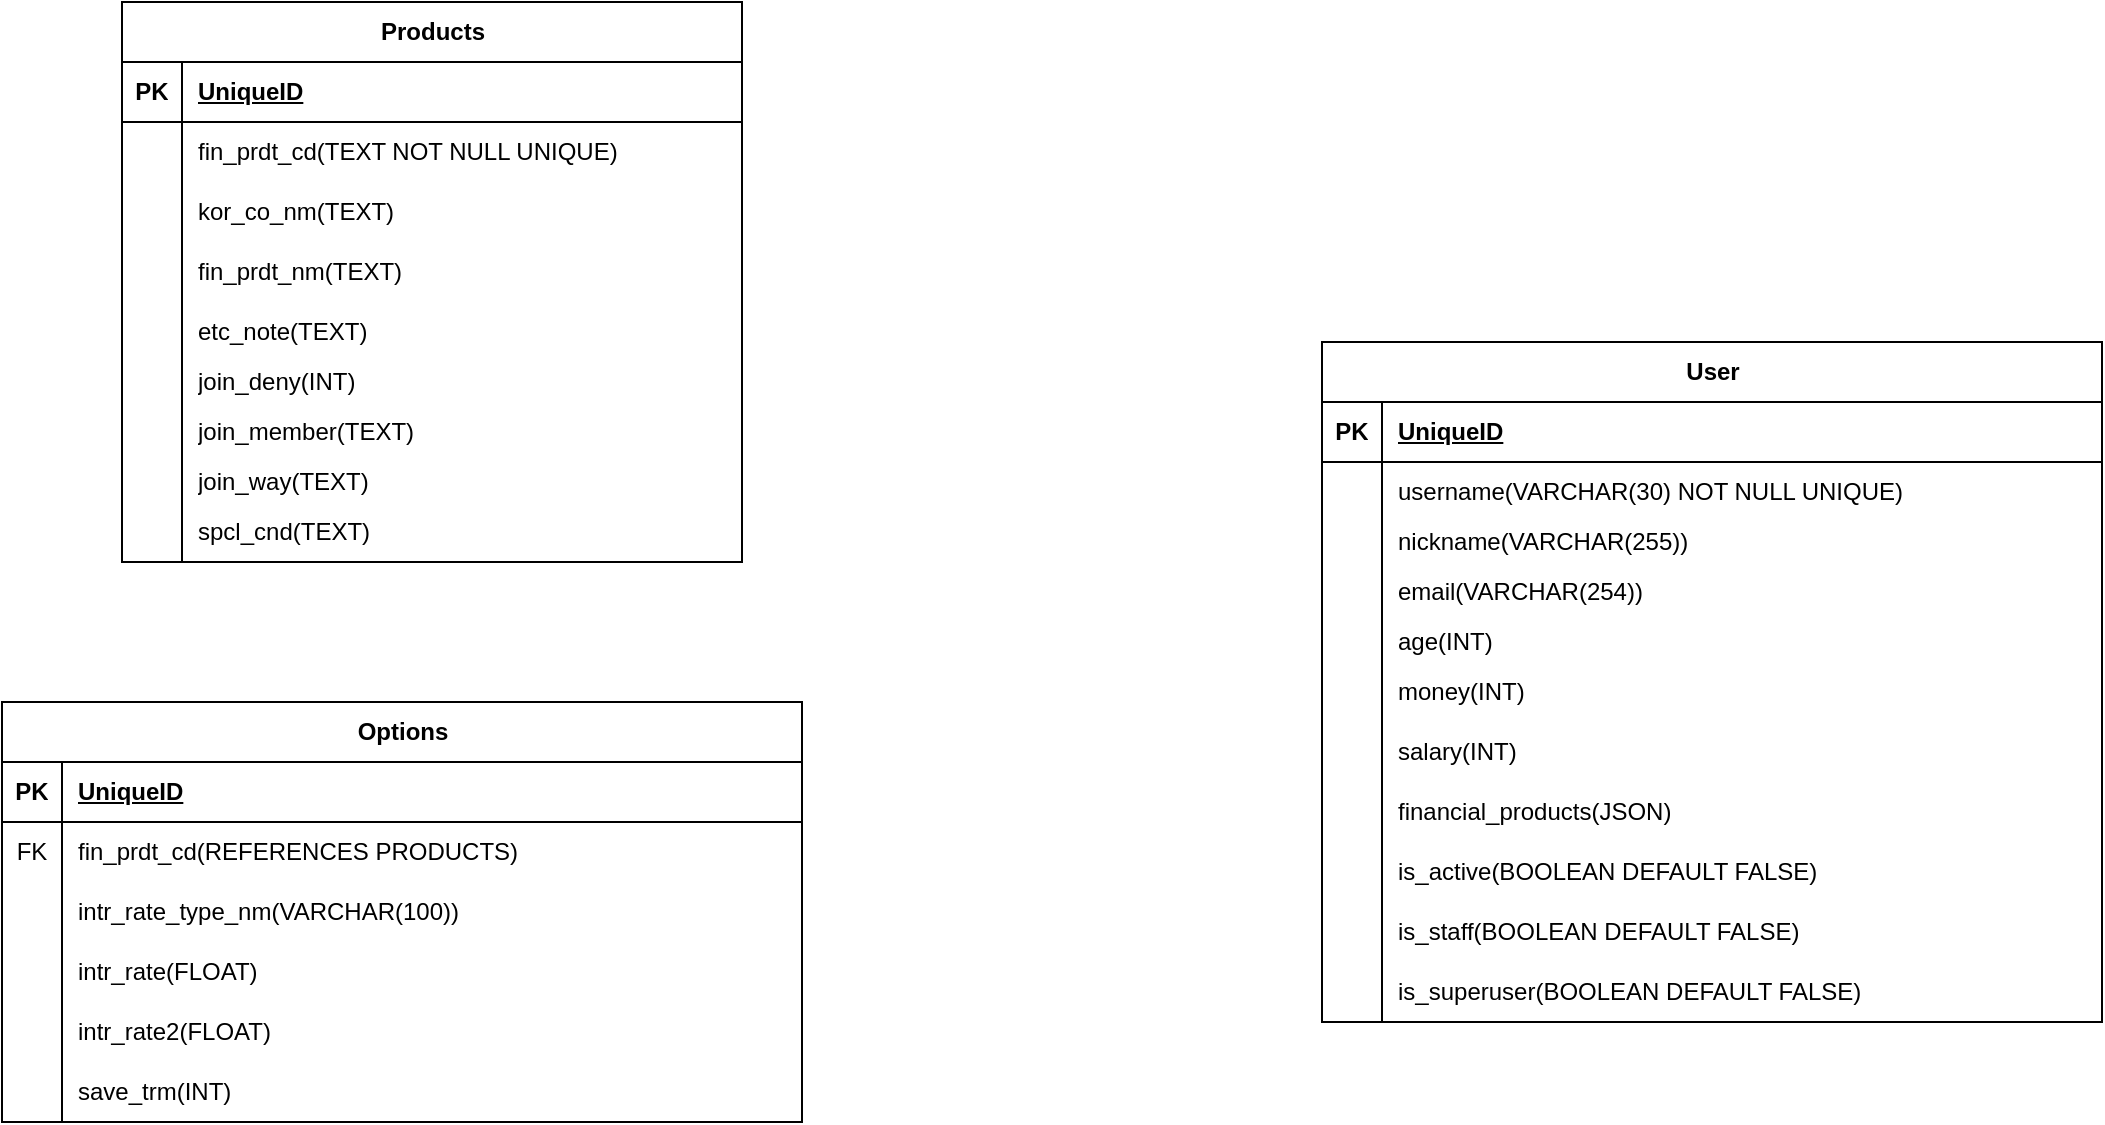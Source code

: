 <mxfile version="22.1.3" type="github" pages="2">
  <diagram id="R2lEEEUBdFMjLlhIrx00" name="ERD">
    <mxGraphModel dx="2524" dy="758" grid="1" gridSize="10" guides="1" tooltips="1" connect="1" arrows="1" fold="1" page="1" pageScale="1" pageWidth="850" pageHeight="1100" math="0" shadow="0" extFonts="Permanent Marker^https://fonts.googleapis.com/css?family=Permanent+Marker">
      <root>
        <mxCell id="0" />
        <mxCell id="1" parent="0" />
        <mxCell id="Qz6ohCnD7a6SVoUVVQ66-1" value="Products" style="shape=table;startSize=30;container=1;collapsible=1;childLayout=tableLayout;fixedRows=1;rowLines=0;fontStyle=1;align=center;resizeLast=1;html=1;" vertex="1" parent="1">
          <mxGeometry x="50" y="190" width="310" height="280" as="geometry" />
        </mxCell>
        <mxCell id="Qz6ohCnD7a6SVoUVVQ66-2" value="" style="shape=tableRow;horizontal=0;startSize=0;swimlaneHead=0;swimlaneBody=0;fillColor=none;collapsible=0;dropTarget=0;points=[[0,0.5],[1,0.5]];portConstraint=eastwest;top=0;left=0;right=0;bottom=1;" vertex="1" parent="Qz6ohCnD7a6SVoUVVQ66-1">
          <mxGeometry y="30" width="310" height="30" as="geometry" />
        </mxCell>
        <mxCell id="Qz6ohCnD7a6SVoUVVQ66-3" value="PK" style="shape=partialRectangle;connectable=0;fillColor=none;top=0;left=0;bottom=0;right=0;fontStyle=1;overflow=hidden;whiteSpace=wrap;html=1;" vertex="1" parent="Qz6ohCnD7a6SVoUVVQ66-2">
          <mxGeometry width="30" height="30" as="geometry">
            <mxRectangle width="30" height="30" as="alternateBounds" />
          </mxGeometry>
        </mxCell>
        <mxCell id="Qz6ohCnD7a6SVoUVVQ66-4" value="UniqueID" style="shape=partialRectangle;connectable=0;fillColor=none;top=0;left=0;bottom=0;right=0;align=left;spacingLeft=6;fontStyle=5;overflow=hidden;whiteSpace=wrap;html=1;" vertex="1" parent="Qz6ohCnD7a6SVoUVVQ66-2">
          <mxGeometry x="30" width="280" height="30" as="geometry">
            <mxRectangle width="280" height="30" as="alternateBounds" />
          </mxGeometry>
        </mxCell>
        <mxCell id="Qz6ohCnD7a6SVoUVVQ66-5" value="" style="shape=tableRow;horizontal=0;startSize=0;swimlaneHead=0;swimlaneBody=0;fillColor=none;collapsible=0;dropTarget=0;points=[[0,0.5],[1,0.5]];portConstraint=eastwest;top=0;left=0;right=0;bottom=0;" vertex="1" parent="Qz6ohCnD7a6SVoUVVQ66-1">
          <mxGeometry y="60" width="310" height="30" as="geometry" />
        </mxCell>
        <mxCell id="Qz6ohCnD7a6SVoUVVQ66-6" value="" style="shape=partialRectangle;connectable=0;fillColor=none;top=0;left=0;bottom=0;right=0;editable=1;overflow=hidden;whiteSpace=wrap;html=1;" vertex="1" parent="Qz6ohCnD7a6SVoUVVQ66-5">
          <mxGeometry width="30" height="30" as="geometry">
            <mxRectangle width="30" height="30" as="alternateBounds" />
          </mxGeometry>
        </mxCell>
        <mxCell id="Qz6ohCnD7a6SVoUVVQ66-7" value="fin_prdt_cd(TEXT NOT NULL UNIQUE)" style="shape=partialRectangle;connectable=0;fillColor=none;top=0;left=0;bottom=0;right=0;align=left;spacingLeft=6;overflow=hidden;whiteSpace=wrap;html=1;" vertex="1" parent="Qz6ohCnD7a6SVoUVVQ66-5">
          <mxGeometry x="30" width="280" height="30" as="geometry">
            <mxRectangle width="280" height="30" as="alternateBounds" />
          </mxGeometry>
        </mxCell>
        <mxCell id="Qz6ohCnD7a6SVoUVVQ66-8" value="" style="shape=tableRow;horizontal=0;startSize=0;swimlaneHead=0;swimlaneBody=0;fillColor=none;collapsible=0;dropTarget=0;points=[[0,0.5],[1,0.5]];portConstraint=eastwest;top=0;left=0;right=0;bottom=0;" vertex="1" parent="Qz6ohCnD7a6SVoUVVQ66-1">
          <mxGeometry y="90" width="310" height="30" as="geometry" />
        </mxCell>
        <mxCell id="Qz6ohCnD7a6SVoUVVQ66-9" value="" style="shape=partialRectangle;connectable=0;fillColor=none;top=0;left=0;bottom=0;right=0;editable=1;overflow=hidden;whiteSpace=wrap;html=1;" vertex="1" parent="Qz6ohCnD7a6SVoUVVQ66-8">
          <mxGeometry width="30" height="30" as="geometry">
            <mxRectangle width="30" height="30" as="alternateBounds" />
          </mxGeometry>
        </mxCell>
        <mxCell id="Qz6ohCnD7a6SVoUVVQ66-10" value="kor_co_nm(TEXT)" style="shape=partialRectangle;connectable=0;fillColor=none;top=0;left=0;bottom=0;right=0;align=left;spacingLeft=6;overflow=hidden;whiteSpace=wrap;html=1;" vertex="1" parent="Qz6ohCnD7a6SVoUVVQ66-8">
          <mxGeometry x="30" width="280" height="30" as="geometry">
            <mxRectangle width="280" height="30" as="alternateBounds" />
          </mxGeometry>
        </mxCell>
        <mxCell id="Qz6ohCnD7a6SVoUVVQ66-11" value="" style="shape=tableRow;horizontal=0;startSize=0;swimlaneHead=0;swimlaneBody=0;fillColor=none;collapsible=0;dropTarget=0;points=[[0,0.5],[1,0.5]];portConstraint=eastwest;top=0;left=0;right=0;bottom=0;" vertex="1" parent="Qz6ohCnD7a6SVoUVVQ66-1">
          <mxGeometry y="120" width="310" height="30" as="geometry" />
        </mxCell>
        <mxCell id="Qz6ohCnD7a6SVoUVVQ66-12" value="" style="shape=partialRectangle;connectable=0;fillColor=none;top=0;left=0;bottom=0;right=0;editable=1;overflow=hidden;whiteSpace=wrap;html=1;" vertex="1" parent="Qz6ohCnD7a6SVoUVVQ66-11">
          <mxGeometry width="30" height="30" as="geometry">
            <mxRectangle width="30" height="30" as="alternateBounds" />
          </mxGeometry>
        </mxCell>
        <mxCell id="Qz6ohCnD7a6SVoUVVQ66-13" value="fin_prdt_nm(TEXT)" style="shape=partialRectangle;connectable=0;fillColor=none;top=0;left=0;bottom=0;right=0;align=left;spacingLeft=6;overflow=hidden;whiteSpace=wrap;html=1;" vertex="1" parent="Qz6ohCnD7a6SVoUVVQ66-11">
          <mxGeometry x="30" width="280" height="30" as="geometry">
            <mxRectangle width="280" height="30" as="alternateBounds" />
          </mxGeometry>
        </mxCell>
        <mxCell id="Qz6ohCnD7a6SVoUVVQ66-68" value="" style="shape=tableRow;horizontal=0;startSize=0;swimlaneHead=0;swimlaneBody=0;fillColor=none;collapsible=0;dropTarget=0;points=[[0,0.5],[1,0.5]];portConstraint=eastwest;top=0;left=0;right=0;bottom=0;" vertex="1" parent="Qz6ohCnD7a6SVoUVVQ66-1">
          <mxGeometry y="150" width="310" height="30" as="geometry" />
        </mxCell>
        <mxCell id="Qz6ohCnD7a6SVoUVVQ66-69" value="" style="shape=partialRectangle;connectable=0;fillColor=none;top=0;left=0;bottom=0;right=0;editable=1;overflow=hidden;whiteSpace=wrap;html=1;" vertex="1" parent="Qz6ohCnD7a6SVoUVVQ66-68">
          <mxGeometry width="30" height="30" as="geometry">
            <mxRectangle width="30" height="30" as="alternateBounds" />
          </mxGeometry>
        </mxCell>
        <mxCell id="Qz6ohCnD7a6SVoUVVQ66-70" value="etc_note(TEXT)" style="shape=partialRectangle;connectable=0;fillColor=none;top=0;left=0;bottom=0;right=0;align=left;spacingLeft=6;overflow=hidden;whiteSpace=wrap;html=1;" vertex="1" parent="Qz6ohCnD7a6SVoUVVQ66-68">
          <mxGeometry x="30" width="280" height="30" as="geometry">
            <mxRectangle width="280" height="30" as="alternateBounds" />
          </mxGeometry>
        </mxCell>
        <mxCell id="Qz6ohCnD7a6SVoUVVQ66-71" value="" style="shape=tableRow;horizontal=0;startSize=0;swimlaneHead=0;swimlaneBody=0;fillColor=none;collapsible=0;dropTarget=0;points=[[0,0.5],[1,0.5]];portConstraint=eastwest;top=0;left=0;right=0;bottom=0;" vertex="1" parent="Qz6ohCnD7a6SVoUVVQ66-1">
          <mxGeometry y="180" width="310" height="20" as="geometry" />
        </mxCell>
        <mxCell id="Qz6ohCnD7a6SVoUVVQ66-72" value="" style="shape=partialRectangle;connectable=0;fillColor=none;top=0;left=0;bottom=0;right=0;editable=1;overflow=hidden;whiteSpace=wrap;html=1;" vertex="1" parent="Qz6ohCnD7a6SVoUVVQ66-71">
          <mxGeometry width="30" height="20" as="geometry">
            <mxRectangle width="30" height="20" as="alternateBounds" />
          </mxGeometry>
        </mxCell>
        <mxCell id="Qz6ohCnD7a6SVoUVVQ66-73" value="join_deny(INT)" style="shape=partialRectangle;connectable=0;fillColor=none;top=0;left=0;bottom=0;right=0;align=left;spacingLeft=6;overflow=hidden;whiteSpace=wrap;html=1;" vertex="1" parent="Qz6ohCnD7a6SVoUVVQ66-71">
          <mxGeometry x="30" width="280" height="20" as="geometry">
            <mxRectangle width="280" height="20" as="alternateBounds" />
          </mxGeometry>
        </mxCell>
        <mxCell id="Qz6ohCnD7a6SVoUVVQ66-74" value="" style="shape=tableRow;horizontal=0;startSize=0;swimlaneHead=0;swimlaneBody=0;fillColor=none;collapsible=0;dropTarget=0;points=[[0,0.5],[1,0.5]];portConstraint=eastwest;top=0;left=0;right=0;bottom=0;" vertex="1" parent="Qz6ohCnD7a6SVoUVVQ66-1">
          <mxGeometry y="200" width="310" height="30" as="geometry" />
        </mxCell>
        <mxCell id="Qz6ohCnD7a6SVoUVVQ66-75" value="" style="shape=partialRectangle;connectable=0;fillColor=none;top=0;left=0;bottom=0;right=0;editable=1;overflow=hidden;whiteSpace=wrap;html=1;" vertex="1" parent="Qz6ohCnD7a6SVoUVVQ66-74">
          <mxGeometry width="30" height="30" as="geometry">
            <mxRectangle width="30" height="30" as="alternateBounds" />
          </mxGeometry>
        </mxCell>
        <mxCell id="Qz6ohCnD7a6SVoUVVQ66-76" value="join_member(TEXT)" style="shape=partialRectangle;connectable=0;fillColor=none;top=0;left=0;bottom=0;right=0;align=left;spacingLeft=6;overflow=hidden;whiteSpace=wrap;html=1;" vertex="1" parent="Qz6ohCnD7a6SVoUVVQ66-74">
          <mxGeometry x="30" width="280" height="30" as="geometry">
            <mxRectangle width="280" height="30" as="alternateBounds" />
          </mxGeometry>
        </mxCell>
        <mxCell id="Qz6ohCnD7a6SVoUVVQ66-77" value="" style="shape=tableRow;horizontal=0;startSize=0;swimlaneHead=0;swimlaneBody=0;fillColor=none;collapsible=0;dropTarget=0;points=[[0,0.5],[1,0.5]];portConstraint=eastwest;top=0;left=0;right=0;bottom=0;" vertex="1" parent="Qz6ohCnD7a6SVoUVVQ66-1">
          <mxGeometry y="230" width="310" height="20" as="geometry" />
        </mxCell>
        <mxCell id="Qz6ohCnD7a6SVoUVVQ66-78" value="" style="shape=partialRectangle;connectable=0;fillColor=none;top=0;left=0;bottom=0;right=0;editable=1;overflow=hidden;whiteSpace=wrap;html=1;" vertex="1" parent="Qz6ohCnD7a6SVoUVVQ66-77">
          <mxGeometry width="30" height="20" as="geometry">
            <mxRectangle width="30" height="20" as="alternateBounds" />
          </mxGeometry>
        </mxCell>
        <mxCell id="Qz6ohCnD7a6SVoUVVQ66-79" value="join_way(TEXT)" style="shape=partialRectangle;connectable=0;fillColor=none;top=0;left=0;bottom=0;right=0;align=left;spacingLeft=6;overflow=hidden;whiteSpace=wrap;html=1;" vertex="1" parent="Qz6ohCnD7a6SVoUVVQ66-77">
          <mxGeometry x="30" width="280" height="20" as="geometry">
            <mxRectangle width="280" height="20" as="alternateBounds" />
          </mxGeometry>
        </mxCell>
        <mxCell id="Qz6ohCnD7a6SVoUVVQ66-80" value="" style="shape=tableRow;horizontal=0;startSize=0;swimlaneHead=0;swimlaneBody=0;fillColor=none;collapsible=0;dropTarget=0;points=[[0,0.5],[1,0.5]];portConstraint=eastwest;top=0;left=0;right=0;bottom=0;" vertex="1" parent="Qz6ohCnD7a6SVoUVVQ66-1">
          <mxGeometry y="250" width="310" height="30" as="geometry" />
        </mxCell>
        <mxCell id="Qz6ohCnD7a6SVoUVVQ66-81" value="" style="shape=partialRectangle;connectable=0;fillColor=none;top=0;left=0;bottom=0;right=0;editable=1;overflow=hidden;whiteSpace=wrap;html=1;" vertex="1" parent="Qz6ohCnD7a6SVoUVVQ66-80">
          <mxGeometry width="30" height="30" as="geometry">
            <mxRectangle width="30" height="30" as="alternateBounds" />
          </mxGeometry>
        </mxCell>
        <mxCell id="Qz6ohCnD7a6SVoUVVQ66-82" value="spcl_cnd(TEXT)" style="shape=partialRectangle;connectable=0;fillColor=none;top=0;left=0;bottom=0;right=0;align=left;spacingLeft=6;overflow=hidden;whiteSpace=wrap;html=1;" vertex="1" parent="Qz6ohCnD7a6SVoUVVQ66-80">
          <mxGeometry x="30" width="280" height="30" as="geometry">
            <mxRectangle width="280" height="30" as="alternateBounds" />
          </mxGeometry>
        </mxCell>
        <mxCell id="Qz6ohCnD7a6SVoUVVQ66-14" value="User" style="shape=table;startSize=30;container=1;collapsible=1;childLayout=tableLayout;fixedRows=1;rowLines=0;fontStyle=1;align=center;resizeLast=1;html=1;" vertex="1" parent="1">
          <mxGeometry x="650" y="360" width="390" height="340" as="geometry" />
        </mxCell>
        <mxCell id="Qz6ohCnD7a6SVoUVVQ66-15" value="" style="shape=tableRow;horizontal=0;startSize=0;swimlaneHead=0;swimlaneBody=0;fillColor=none;collapsible=0;dropTarget=0;points=[[0,0.5],[1,0.5]];portConstraint=eastwest;top=0;left=0;right=0;bottom=1;" vertex="1" parent="Qz6ohCnD7a6SVoUVVQ66-14">
          <mxGeometry y="30" width="390" height="30" as="geometry" />
        </mxCell>
        <mxCell id="Qz6ohCnD7a6SVoUVVQ66-16" value="PK" style="shape=partialRectangle;connectable=0;fillColor=none;top=0;left=0;bottom=0;right=0;fontStyle=1;overflow=hidden;whiteSpace=wrap;html=1;" vertex="1" parent="Qz6ohCnD7a6SVoUVVQ66-15">
          <mxGeometry width="30" height="30" as="geometry">
            <mxRectangle width="30" height="30" as="alternateBounds" />
          </mxGeometry>
        </mxCell>
        <mxCell id="Qz6ohCnD7a6SVoUVVQ66-17" value="UniqueID" style="shape=partialRectangle;connectable=0;fillColor=none;top=0;left=0;bottom=0;right=0;align=left;spacingLeft=6;fontStyle=5;overflow=hidden;whiteSpace=wrap;html=1;" vertex="1" parent="Qz6ohCnD7a6SVoUVVQ66-15">
          <mxGeometry x="30" width="360" height="30" as="geometry">
            <mxRectangle width="360" height="30" as="alternateBounds" />
          </mxGeometry>
        </mxCell>
        <mxCell id="Qz6ohCnD7a6SVoUVVQ66-18" value="" style="shape=tableRow;horizontal=0;startSize=0;swimlaneHead=0;swimlaneBody=0;fillColor=none;collapsible=0;dropTarget=0;points=[[0,0.5],[1,0.5]];portConstraint=eastwest;top=0;left=0;right=0;bottom=0;" vertex="1" parent="Qz6ohCnD7a6SVoUVVQ66-14">
          <mxGeometry y="60" width="390" height="30" as="geometry" />
        </mxCell>
        <mxCell id="Qz6ohCnD7a6SVoUVVQ66-19" value="" style="shape=partialRectangle;connectable=0;fillColor=none;top=0;left=0;bottom=0;right=0;editable=1;overflow=hidden;whiteSpace=wrap;html=1;" vertex="1" parent="Qz6ohCnD7a6SVoUVVQ66-18">
          <mxGeometry width="30" height="30" as="geometry">
            <mxRectangle width="30" height="30" as="alternateBounds" />
          </mxGeometry>
        </mxCell>
        <mxCell id="Qz6ohCnD7a6SVoUVVQ66-20" value="username(VARCHAR(30) NOT NULL UNIQUE)" style="shape=partialRectangle;connectable=0;fillColor=none;top=0;left=0;bottom=0;right=0;align=left;spacingLeft=6;overflow=hidden;whiteSpace=wrap;html=1;" vertex="1" parent="Qz6ohCnD7a6SVoUVVQ66-18">
          <mxGeometry x="30" width="360" height="30" as="geometry">
            <mxRectangle width="360" height="30" as="alternateBounds" />
          </mxGeometry>
        </mxCell>
        <mxCell id="Qz6ohCnD7a6SVoUVVQ66-21" value="" style="shape=tableRow;horizontal=0;startSize=0;swimlaneHead=0;swimlaneBody=0;fillColor=none;collapsible=0;dropTarget=0;points=[[0,0.5],[1,0.5]];portConstraint=eastwest;top=0;left=0;right=0;bottom=0;" vertex="1" parent="Qz6ohCnD7a6SVoUVVQ66-14">
          <mxGeometry y="90" width="390" height="20" as="geometry" />
        </mxCell>
        <mxCell id="Qz6ohCnD7a6SVoUVVQ66-22" value="" style="shape=partialRectangle;connectable=0;fillColor=none;top=0;left=0;bottom=0;right=0;editable=1;overflow=hidden;whiteSpace=wrap;html=1;" vertex="1" parent="Qz6ohCnD7a6SVoUVVQ66-21">
          <mxGeometry width="30" height="20" as="geometry">
            <mxRectangle width="30" height="20" as="alternateBounds" />
          </mxGeometry>
        </mxCell>
        <object label="nickname(VARCHAR(255))" username="" id="Qz6ohCnD7a6SVoUVVQ66-23">
          <mxCell style="shape=partialRectangle;connectable=0;fillColor=none;top=0;left=0;bottom=0;right=0;align=left;spacingLeft=6;overflow=hidden;whiteSpace=wrap;html=1;" vertex="1" parent="Qz6ohCnD7a6SVoUVVQ66-21">
            <mxGeometry x="30" width="360" height="20" as="geometry">
              <mxRectangle width="360" height="20" as="alternateBounds" />
            </mxGeometry>
          </mxCell>
        </object>
        <mxCell id="Qz6ohCnD7a6SVoUVVQ66-24" value="" style="shape=tableRow;horizontal=0;startSize=0;swimlaneHead=0;swimlaneBody=0;fillColor=none;collapsible=0;dropTarget=0;points=[[0,0.5],[1,0.5]];portConstraint=eastwest;top=0;left=0;right=0;bottom=0;" vertex="1" parent="Qz6ohCnD7a6SVoUVVQ66-14">
          <mxGeometry y="110" width="390" height="30" as="geometry" />
        </mxCell>
        <mxCell id="Qz6ohCnD7a6SVoUVVQ66-25" value="" style="shape=partialRectangle;connectable=0;fillColor=none;top=0;left=0;bottom=0;right=0;editable=1;overflow=hidden;whiteSpace=wrap;html=1;" vertex="1" parent="Qz6ohCnD7a6SVoUVVQ66-24">
          <mxGeometry width="30" height="30" as="geometry">
            <mxRectangle width="30" height="30" as="alternateBounds" />
          </mxGeometry>
        </mxCell>
        <mxCell id="Qz6ohCnD7a6SVoUVVQ66-26" value="email(VARCHAR(254))" style="shape=partialRectangle;connectable=0;fillColor=none;top=0;left=0;bottom=0;right=0;align=left;spacingLeft=6;overflow=hidden;whiteSpace=wrap;html=1;" vertex="1" parent="Qz6ohCnD7a6SVoUVVQ66-24">
          <mxGeometry x="30" width="360" height="30" as="geometry">
            <mxRectangle width="360" height="30" as="alternateBounds" />
          </mxGeometry>
        </mxCell>
        <mxCell id="Qz6ohCnD7a6SVoUVVQ66-53" value="" style="shape=tableRow;horizontal=0;startSize=0;swimlaneHead=0;swimlaneBody=0;fillColor=none;collapsible=0;dropTarget=0;points=[[0,0.5],[1,0.5]];portConstraint=eastwest;top=0;left=0;right=0;bottom=0;" vertex="1" parent="Qz6ohCnD7a6SVoUVVQ66-14">
          <mxGeometry y="140" width="390" height="20" as="geometry" />
        </mxCell>
        <mxCell id="Qz6ohCnD7a6SVoUVVQ66-54" value="" style="shape=partialRectangle;connectable=0;fillColor=none;top=0;left=0;bottom=0;right=0;editable=1;overflow=hidden;whiteSpace=wrap;html=1;" vertex="1" parent="Qz6ohCnD7a6SVoUVVQ66-53">
          <mxGeometry width="30" height="20" as="geometry">
            <mxRectangle width="30" height="20" as="alternateBounds" />
          </mxGeometry>
        </mxCell>
        <mxCell id="Qz6ohCnD7a6SVoUVVQ66-55" value="age(INT)" style="shape=partialRectangle;connectable=0;fillColor=none;top=0;left=0;bottom=0;right=0;align=left;spacingLeft=6;overflow=hidden;whiteSpace=wrap;html=1;" vertex="1" parent="Qz6ohCnD7a6SVoUVVQ66-53">
          <mxGeometry x="30" width="360" height="20" as="geometry">
            <mxRectangle width="360" height="20" as="alternateBounds" />
          </mxGeometry>
        </mxCell>
        <mxCell id="Qz6ohCnD7a6SVoUVVQ66-56" value="" style="shape=tableRow;horizontal=0;startSize=0;swimlaneHead=0;swimlaneBody=0;fillColor=none;collapsible=0;dropTarget=0;points=[[0,0.5],[1,0.5]];portConstraint=eastwest;top=0;left=0;right=0;bottom=0;" vertex="1" parent="Qz6ohCnD7a6SVoUVVQ66-14">
          <mxGeometry y="160" width="390" height="30" as="geometry" />
        </mxCell>
        <mxCell id="Qz6ohCnD7a6SVoUVVQ66-57" value="" style="shape=partialRectangle;connectable=0;fillColor=none;top=0;left=0;bottom=0;right=0;editable=1;overflow=hidden;whiteSpace=wrap;html=1;" vertex="1" parent="Qz6ohCnD7a6SVoUVVQ66-56">
          <mxGeometry width="30" height="30" as="geometry">
            <mxRectangle width="30" height="30" as="alternateBounds" />
          </mxGeometry>
        </mxCell>
        <mxCell id="Qz6ohCnD7a6SVoUVVQ66-58" value="money(INT)" style="shape=partialRectangle;connectable=0;fillColor=none;top=0;left=0;bottom=0;right=0;align=left;spacingLeft=6;overflow=hidden;whiteSpace=wrap;html=1;" vertex="1" parent="Qz6ohCnD7a6SVoUVVQ66-56">
          <mxGeometry x="30" width="360" height="30" as="geometry">
            <mxRectangle width="360" height="30" as="alternateBounds" />
          </mxGeometry>
        </mxCell>
        <mxCell id="Qz6ohCnD7a6SVoUVVQ66-59" value="" style="shape=tableRow;horizontal=0;startSize=0;swimlaneHead=0;swimlaneBody=0;fillColor=none;collapsible=0;dropTarget=0;points=[[0,0.5],[1,0.5]];portConstraint=eastwest;top=0;left=0;right=0;bottom=0;" vertex="1" parent="Qz6ohCnD7a6SVoUVVQ66-14">
          <mxGeometry y="190" width="390" height="30" as="geometry" />
        </mxCell>
        <mxCell id="Qz6ohCnD7a6SVoUVVQ66-60" value="" style="shape=partialRectangle;connectable=0;fillColor=none;top=0;left=0;bottom=0;right=0;editable=1;overflow=hidden;whiteSpace=wrap;html=1;" vertex="1" parent="Qz6ohCnD7a6SVoUVVQ66-59">
          <mxGeometry width="30" height="30" as="geometry">
            <mxRectangle width="30" height="30" as="alternateBounds" />
          </mxGeometry>
        </mxCell>
        <mxCell id="Qz6ohCnD7a6SVoUVVQ66-61" value="salary(INT)" style="shape=partialRectangle;connectable=0;fillColor=none;top=0;left=0;bottom=0;right=0;align=left;spacingLeft=6;overflow=hidden;whiteSpace=wrap;html=1;" vertex="1" parent="Qz6ohCnD7a6SVoUVVQ66-59">
          <mxGeometry x="30" width="360" height="30" as="geometry">
            <mxRectangle width="360" height="30" as="alternateBounds" />
          </mxGeometry>
        </mxCell>
        <mxCell id="Qz6ohCnD7a6SVoUVVQ66-62" value="" style="shape=tableRow;horizontal=0;startSize=0;swimlaneHead=0;swimlaneBody=0;fillColor=none;collapsible=0;dropTarget=0;points=[[0,0.5],[1,0.5]];portConstraint=eastwest;top=0;left=0;right=0;bottom=0;" vertex="1" parent="Qz6ohCnD7a6SVoUVVQ66-14">
          <mxGeometry y="220" width="390" height="30" as="geometry" />
        </mxCell>
        <mxCell id="Qz6ohCnD7a6SVoUVVQ66-63" value="" style="shape=partialRectangle;connectable=0;fillColor=none;top=0;left=0;bottom=0;right=0;editable=1;overflow=hidden;whiteSpace=wrap;html=1;" vertex="1" parent="Qz6ohCnD7a6SVoUVVQ66-62">
          <mxGeometry width="30" height="30" as="geometry">
            <mxRectangle width="30" height="30" as="alternateBounds" />
          </mxGeometry>
        </mxCell>
        <mxCell id="Qz6ohCnD7a6SVoUVVQ66-64" value="financial_products(JSON)" style="shape=partialRectangle;connectable=0;fillColor=none;top=0;left=0;bottom=0;right=0;align=left;spacingLeft=6;overflow=hidden;whiteSpace=wrap;html=1;" vertex="1" parent="Qz6ohCnD7a6SVoUVVQ66-62">
          <mxGeometry x="30" width="360" height="30" as="geometry">
            <mxRectangle width="360" height="30" as="alternateBounds" />
          </mxGeometry>
        </mxCell>
        <mxCell id="Qz6ohCnD7a6SVoUVVQ66-65" value="" style="shape=tableRow;horizontal=0;startSize=0;swimlaneHead=0;swimlaneBody=0;fillColor=none;collapsible=0;dropTarget=0;points=[[0,0.5],[1,0.5]];portConstraint=eastwest;top=0;left=0;right=0;bottom=0;" vertex="1" parent="Qz6ohCnD7a6SVoUVVQ66-14">
          <mxGeometry y="250" width="390" height="30" as="geometry" />
        </mxCell>
        <mxCell id="Qz6ohCnD7a6SVoUVVQ66-66" value="" style="shape=partialRectangle;connectable=0;fillColor=none;top=0;left=0;bottom=0;right=0;editable=1;overflow=hidden;whiteSpace=wrap;html=1;" vertex="1" parent="Qz6ohCnD7a6SVoUVVQ66-65">
          <mxGeometry width="30" height="30" as="geometry">
            <mxRectangle width="30" height="30" as="alternateBounds" />
          </mxGeometry>
        </mxCell>
        <mxCell id="Qz6ohCnD7a6SVoUVVQ66-67" value="is_active(BOOLEAN DEFAULT FALSE)" style="shape=partialRectangle;connectable=0;fillColor=none;top=0;left=0;bottom=0;right=0;align=left;spacingLeft=6;overflow=hidden;whiteSpace=wrap;html=1;" vertex="1" parent="Qz6ohCnD7a6SVoUVVQ66-65">
          <mxGeometry x="30" width="360" height="30" as="geometry">
            <mxRectangle width="360" height="30" as="alternateBounds" />
          </mxGeometry>
        </mxCell>
        <mxCell id="Qz6ohCnD7a6SVoUVVQ66-92" value="" style="shape=tableRow;horizontal=0;startSize=0;swimlaneHead=0;swimlaneBody=0;fillColor=none;collapsible=0;dropTarget=0;points=[[0,0.5],[1,0.5]];portConstraint=eastwest;top=0;left=0;right=0;bottom=0;" vertex="1" parent="Qz6ohCnD7a6SVoUVVQ66-14">
          <mxGeometry y="280" width="390" height="30" as="geometry" />
        </mxCell>
        <mxCell id="Qz6ohCnD7a6SVoUVVQ66-93" value="" style="shape=partialRectangle;connectable=0;fillColor=none;top=0;left=0;bottom=0;right=0;editable=1;overflow=hidden;whiteSpace=wrap;html=1;" vertex="1" parent="Qz6ohCnD7a6SVoUVVQ66-92">
          <mxGeometry width="30" height="30" as="geometry">
            <mxRectangle width="30" height="30" as="alternateBounds" />
          </mxGeometry>
        </mxCell>
        <mxCell id="Qz6ohCnD7a6SVoUVVQ66-94" value="is_staff(BOOLEAN DEFAULT FALSE)" style="shape=partialRectangle;connectable=0;fillColor=none;top=0;left=0;bottom=0;right=0;align=left;spacingLeft=6;overflow=hidden;whiteSpace=wrap;html=1;" vertex="1" parent="Qz6ohCnD7a6SVoUVVQ66-92">
          <mxGeometry x="30" width="360" height="30" as="geometry">
            <mxRectangle width="360" height="30" as="alternateBounds" />
          </mxGeometry>
        </mxCell>
        <mxCell id="Qz6ohCnD7a6SVoUVVQ66-95" value="" style="shape=tableRow;horizontal=0;startSize=0;swimlaneHead=0;swimlaneBody=0;fillColor=none;collapsible=0;dropTarget=0;points=[[0,0.5],[1,0.5]];portConstraint=eastwest;top=0;left=0;right=0;bottom=0;" vertex="1" parent="Qz6ohCnD7a6SVoUVVQ66-14">
          <mxGeometry y="310" width="390" height="30" as="geometry" />
        </mxCell>
        <mxCell id="Qz6ohCnD7a6SVoUVVQ66-96" value="" style="shape=partialRectangle;connectable=0;fillColor=none;top=0;left=0;bottom=0;right=0;editable=1;overflow=hidden;whiteSpace=wrap;html=1;" vertex="1" parent="Qz6ohCnD7a6SVoUVVQ66-95">
          <mxGeometry width="30" height="30" as="geometry">
            <mxRectangle width="30" height="30" as="alternateBounds" />
          </mxGeometry>
        </mxCell>
        <mxCell id="Qz6ohCnD7a6SVoUVVQ66-97" value="is_superuser(BOOLEAN DEFAULT FALSE)" style="shape=partialRectangle;connectable=0;fillColor=none;top=0;left=0;bottom=0;right=0;align=left;spacingLeft=6;overflow=hidden;whiteSpace=wrap;html=1;" vertex="1" parent="Qz6ohCnD7a6SVoUVVQ66-95">
          <mxGeometry x="30" width="360" height="30" as="geometry">
            <mxRectangle width="360" height="30" as="alternateBounds" />
          </mxGeometry>
        </mxCell>
        <mxCell id="Qz6ohCnD7a6SVoUVVQ66-27" value="Options" style="shape=table;startSize=30;container=1;collapsible=1;childLayout=tableLayout;fixedRows=1;rowLines=0;fontStyle=1;align=center;resizeLast=1;html=1;" vertex="1" parent="1">
          <mxGeometry x="-10" y="540" width="400" height="210" as="geometry" />
        </mxCell>
        <mxCell id="Qz6ohCnD7a6SVoUVVQ66-28" value="" style="shape=tableRow;horizontal=0;startSize=0;swimlaneHead=0;swimlaneBody=0;fillColor=none;collapsible=0;dropTarget=0;points=[[0,0.5],[1,0.5]];portConstraint=eastwest;top=0;left=0;right=0;bottom=1;" vertex="1" parent="Qz6ohCnD7a6SVoUVVQ66-27">
          <mxGeometry y="30" width="400" height="30" as="geometry" />
        </mxCell>
        <mxCell id="Qz6ohCnD7a6SVoUVVQ66-29" value="PK" style="shape=partialRectangle;connectable=0;fillColor=none;top=0;left=0;bottom=0;right=0;fontStyle=1;overflow=hidden;whiteSpace=wrap;html=1;" vertex="1" parent="Qz6ohCnD7a6SVoUVVQ66-28">
          <mxGeometry width="30" height="30" as="geometry">
            <mxRectangle width="30" height="30" as="alternateBounds" />
          </mxGeometry>
        </mxCell>
        <mxCell id="Qz6ohCnD7a6SVoUVVQ66-30" value="UniqueID" style="shape=partialRectangle;connectable=0;fillColor=none;top=0;left=0;bottom=0;right=0;align=left;spacingLeft=6;fontStyle=5;overflow=hidden;whiteSpace=wrap;html=1;" vertex="1" parent="Qz6ohCnD7a6SVoUVVQ66-28">
          <mxGeometry x="30" width="370" height="30" as="geometry">
            <mxRectangle width="370" height="30" as="alternateBounds" />
          </mxGeometry>
        </mxCell>
        <mxCell id="Qz6ohCnD7a6SVoUVVQ66-31" value="" style="shape=tableRow;horizontal=0;startSize=0;swimlaneHead=0;swimlaneBody=0;fillColor=none;collapsible=0;dropTarget=0;points=[[0,0.5],[1,0.5]];portConstraint=eastwest;top=0;left=0;right=0;bottom=0;" vertex="1" parent="Qz6ohCnD7a6SVoUVVQ66-27">
          <mxGeometry y="60" width="400" height="30" as="geometry" />
        </mxCell>
        <mxCell id="Qz6ohCnD7a6SVoUVVQ66-32" value="FK" style="shape=partialRectangle;connectable=0;fillColor=none;top=0;left=0;bottom=0;right=0;editable=1;overflow=hidden;whiteSpace=wrap;html=1;" vertex="1" parent="Qz6ohCnD7a6SVoUVVQ66-31">
          <mxGeometry width="30" height="30" as="geometry">
            <mxRectangle width="30" height="30" as="alternateBounds" />
          </mxGeometry>
        </mxCell>
        <mxCell id="Qz6ohCnD7a6SVoUVVQ66-33" value="fin_prdt_cd(REFERENCES PRODUCTS)" style="shape=partialRectangle;connectable=0;fillColor=none;top=0;left=0;bottom=0;right=0;align=left;spacingLeft=6;overflow=hidden;whiteSpace=wrap;html=1;" vertex="1" parent="Qz6ohCnD7a6SVoUVVQ66-31">
          <mxGeometry x="30" width="370" height="30" as="geometry">
            <mxRectangle width="370" height="30" as="alternateBounds" />
          </mxGeometry>
        </mxCell>
        <mxCell id="Qz6ohCnD7a6SVoUVVQ66-34" value="" style="shape=tableRow;horizontal=0;startSize=0;swimlaneHead=0;swimlaneBody=0;fillColor=none;collapsible=0;dropTarget=0;points=[[0,0.5],[1,0.5]];portConstraint=eastwest;top=0;left=0;right=0;bottom=0;" vertex="1" parent="Qz6ohCnD7a6SVoUVVQ66-27">
          <mxGeometry y="90" width="400" height="30" as="geometry" />
        </mxCell>
        <mxCell id="Qz6ohCnD7a6SVoUVVQ66-35" value="" style="shape=partialRectangle;connectable=0;fillColor=none;top=0;left=0;bottom=0;right=0;editable=1;overflow=hidden;whiteSpace=wrap;html=1;" vertex="1" parent="Qz6ohCnD7a6SVoUVVQ66-34">
          <mxGeometry width="30" height="30" as="geometry">
            <mxRectangle width="30" height="30" as="alternateBounds" />
          </mxGeometry>
        </mxCell>
        <mxCell id="Qz6ohCnD7a6SVoUVVQ66-36" value="intr_rate_type_nm(VARCHAR(100))" style="shape=partialRectangle;connectable=0;fillColor=none;top=0;left=0;bottom=0;right=0;align=left;spacingLeft=6;overflow=hidden;whiteSpace=wrap;html=1;" vertex="1" parent="Qz6ohCnD7a6SVoUVVQ66-34">
          <mxGeometry x="30" width="370" height="30" as="geometry">
            <mxRectangle width="370" height="30" as="alternateBounds" />
          </mxGeometry>
        </mxCell>
        <mxCell id="Qz6ohCnD7a6SVoUVVQ66-83" value="" style="shape=tableRow;horizontal=0;startSize=0;swimlaneHead=0;swimlaneBody=0;fillColor=none;collapsible=0;dropTarget=0;points=[[0,0.5],[1,0.5]];portConstraint=eastwest;top=0;left=0;right=0;bottom=0;" vertex="1" parent="Qz6ohCnD7a6SVoUVVQ66-27">
          <mxGeometry y="120" width="400" height="30" as="geometry" />
        </mxCell>
        <mxCell id="Qz6ohCnD7a6SVoUVVQ66-84" value="" style="shape=partialRectangle;connectable=0;fillColor=none;top=0;left=0;bottom=0;right=0;editable=1;overflow=hidden;whiteSpace=wrap;html=1;" vertex="1" parent="Qz6ohCnD7a6SVoUVVQ66-83">
          <mxGeometry width="30" height="30" as="geometry">
            <mxRectangle width="30" height="30" as="alternateBounds" />
          </mxGeometry>
        </mxCell>
        <mxCell id="Qz6ohCnD7a6SVoUVVQ66-85" value="intr_rate(FLOAT)" style="shape=partialRectangle;connectable=0;fillColor=none;top=0;left=0;bottom=0;right=0;align=left;spacingLeft=6;overflow=hidden;whiteSpace=wrap;html=1;" vertex="1" parent="Qz6ohCnD7a6SVoUVVQ66-83">
          <mxGeometry x="30" width="370" height="30" as="geometry">
            <mxRectangle width="370" height="30" as="alternateBounds" />
          </mxGeometry>
        </mxCell>
        <mxCell id="Qz6ohCnD7a6SVoUVVQ66-86" value="" style="shape=tableRow;horizontal=0;startSize=0;swimlaneHead=0;swimlaneBody=0;fillColor=none;collapsible=0;dropTarget=0;points=[[0,0.5],[1,0.5]];portConstraint=eastwest;top=0;left=0;right=0;bottom=0;" vertex="1" parent="Qz6ohCnD7a6SVoUVVQ66-27">
          <mxGeometry y="150" width="400" height="30" as="geometry" />
        </mxCell>
        <mxCell id="Qz6ohCnD7a6SVoUVVQ66-87" value="" style="shape=partialRectangle;connectable=0;fillColor=none;top=0;left=0;bottom=0;right=0;editable=1;overflow=hidden;whiteSpace=wrap;html=1;" vertex="1" parent="Qz6ohCnD7a6SVoUVVQ66-86">
          <mxGeometry width="30" height="30" as="geometry">
            <mxRectangle width="30" height="30" as="alternateBounds" />
          </mxGeometry>
        </mxCell>
        <mxCell id="Qz6ohCnD7a6SVoUVVQ66-88" value="intr_rate2(FLOAT)" style="shape=partialRectangle;connectable=0;fillColor=none;top=0;left=0;bottom=0;right=0;align=left;spacingLeft=6;overflow=hidden;whiteSpace=wrap;html=1;" vertex="1" parent="Qz6ohCnD7a6SVoUVVQ66-86">
          <mxGeometry x="30" width="370" height="30" as="geometry">
            <mxRectangle width="370" height="30" as="alternateBounds" />
          </mxGeometry>
        </mxCell>
        <mxCell id="Qz6ohCnD7a6SVoUVVQ66-89" value="" style="shape=tableRow;horizontal=0;startSize=0;swimlaneHead=0;swimlaneBody=0;fillColor=none;collapsible=0;dropTarget=0;points=[[0,0.5],[1,0.5]];portConstraint=eastwest;top=0;left=0;right=0;bottom=0;" vertex="1" parent="Qz6ohCnD7a6SVoUVVQ66-27">
          <mxGeometry y="180" width="400" height="30" as="geometry" />
        </mxCell>
        <mxCell id="Qz6ohCnD7a6SVoUVVQ66-90" value="" style="shape=partialRectangle;connectable=0;fillColor=none;top=0;left=0;bottom=0;right=0;editable=1;overflow=hidden;whiteSpace=wrap;html=1;" vertex="1" parent="Qz6ohCnD7a6SVoUVVQ66-89">
          <mxGeometry width="30" height="30" as="geometry">
            <mxRectangle width="30" height="30" as="alternateBounds" />
          </mxGeometry>
        </mxCell>
        <mxCell id="Qz6ohCnD7a6SVoUVVQ66-91" value="save_trm(INT)" style="shape=partialRectangle;connectable=0;fillColor=none;top=0;left=0;bottom=0;right=0;align=left;spacingLeft=6;overflow=hidden;whiteSpace=wrap;html=1;" vertex="1" parent="Qz6ohCnD7a6SVoUVVQ66-89">
          <mxGeometry x="30" width="370" height="30" as="geometry">
            <mxRectangle width="370" height="30" as="alternateBounds" />
          </mxGeometry>
        </mxCell>
      </root>
    </mxGraphModel>
  </diagram>
  <diagram id="6T8gWb5WI1Y-pntv0LDm" name="Page Diagram">
    <mxGraphModel dx="472" dy="748" grid="1" gridSize="10" guides="1" tooltips="1" connect="1" arrows="1" fold="1" page="1" pageScale="1" pageWidth="827" pageHeight="1169" math="0" shadow="0">
      <root>
        <mxCell id="0" />
        <mxCell id="1" parent="0" />
        <mxCell id="BSgwC0g7EUaEU0FRbHp1-1" value="" style="swimlane;startSize=20;horizontal=0;childLayout=treeLayout;horizontalTree=1;resizable=0;containerType=tree;fontSize=12;strokeWidth=0;opacity=0;" parent="1" vertex="1">
          <mxGeometry x="30" y="350" width="310" height="130" as="geometry" />
        </mxCell>
        <mxCell id="BSgwC0g7EUaEU0FRbHp1-2" value="App.vue&lt;br&gt;" style="whiteSpace=wrap;html=1;" parent="BSgwC0g7EUaEU0FRbHp1-1" vertex="1">
          <mxGeometry x="40" y="-20" width="100" height="40" as="geometry" />
        </mxCell>
        <mxCell id="BSgwC0g7EUaEU0FRbHp1-20" value="SignUpView" style="whiteSpace=wrap;html=1;" parent="1" vertex="1">
          <mxGeometry x="220" y="150" width="100" height="40" as="geometry" />
        </mxCell>
        <mxCell id="BSgwC0g7EUaEU0FRbHp1-19" value="" style="edgeStyle=elbowEdgeStyle;elbow=vertical;html=1;rounded=1;curved=0;sourcePerimeterSpacing=0;targetPerimeterSpacing=0;startSize=6;endSize=6;exitX=0.5;exitY=0;exitDx=0;exitDy=0;" parent="1" source="BSgwC0g7EUaEU0FRbHp1-2" target="BSgwC0g7EUaEU0FRbHp1-20" edge="1">
          <mxGeometry relative="1" as="geometry">
            <mxPoint x="850" y="-436" as="sourcePoint" />
            <Array as="points">
              <mxPoint x="270" y="170" />
            </Array>
          </mxGeometry>
        </mxCell>
        <mxCell id="BSgwC0g7EUaEU0FRbHp1-52" value="ProfileView" style="whiteSpace=wrap;html=1;" parent="1" vertex="1">
          <mxGeometry x="220" y="565" width="100" height="40" as="geometry" />
        </mxCell>
        <mxCell id="BSgwC0g7EUaEU0FRbHp1-51" value="" style="edgeStyle=elbowEdgeStyle;elbow=vertical;html=1;rounded=1;curved=0;sourcePerimeterSpacing=0;targetPerimeterSpacing=0;startSize=6;endSize=6;exitX=0.5;exitY=1;exitDx=0;exitDy=0;" parent="1" source="BSgwC0g7EUaEU0FRbHp1-2" edge="1">
          <mxGeometry relative="1" as="geometry">
            <mxPoint x="120" y="440" as="sourcePoint" />
            <Array as="points">
              <mxPoint x="120" y="585" />
            </Array>
            <mxPoint x="220" y="585" as="targetPoint" />
          </mxGeometry>
        </mxCell>
        <mxCell id="BSgwC0g7EUaEU0FRbHp1-50" value="ProductDetailView" style="whiteSpace=wrap;html=1;" parent="1" vertex="1">
          <mxGeometry x="220" y="480" width="100" height="40" as="geometry" />
        </mxCell>
        <mxCell id="BSgwC0g7EUaEU0FRbHp1-49" value="" style="edgeStyle=elbowEdgeStyle;elbow=vertical;html=1;rounded=1;curved=0;sourcePerimeterSpacing=0;targetPerimeterSpacing=0;startSize=6;endSize=6;exitX=0.5;exitY=1;exitDx=0;exitDy=0;" parent="1" source="BSgwC0g7EUaEU0FRbHp1-2" target="BSgwC0g7EUaEU0FRbHp1-50" edge="1">
          <mxGeometry relative="1" as="geometry">
            <mxPoint x="150" y="450" as="sourcePoint" />
            <Array as="points">
              <mxPoint x="120" y="500" />
            </Array>
          </mxGeometry>
        </mxCell>
        <mxCell id="BSgwC0g7EUaEU0FRbHp1-54" style="edgeStyle=orthogonalEdgeStyle;rounded=0;orthogonalLoop=1;jettySize=auto;html=1;exitX=0.5;exitY=1;exitDx=0;exitDy=0;" parent="1" source="BSgwC0g7EUaEU0FRbHp1-50" target="BSgwC0g7EUaEU0FRbHp1-50" edge="1">
          <mxGeometry relative="1" as="geometry" />
        </mxCell>
        <mxCell id="BSgwC0g7EUaEU0FRbHp1-63" value="RecommendView" style="whiteSpace=wrap;html=1;" parent="1" vertex="1">
          <mxGeometry x="404" y="555" width="120" height="60" as="geometry" />
        </mxCell>
        <mxCell id="BSgwC0g7EUaEU0FRbHp1-65" value="ProfileDetailView" style="whiteSpace=wrap;html=1;" parent="1" vertex="1">
          <mxGeometry x="404" y="660" width="120" height="60" as="geometry" />
        </mxCell>
        <mxCell id="BSgwC0g7EUaEU0FRbHp1-68" value="" style="endArrow=classic;html=1;rounded=0;entryX=0;entryY=0.5;entryDx=0;entryDy=0;exitX=0.5;exitY=1;exitDx=0;exitDy=0;" parent="1" source="BSgwC0g7EUaEU0FRbHp1-52" target="BSgwC0g7EUaEU0FRbHp1-65" edge="1">
          <mxGeometry width="50" height="50" relative="1" as="geometry">
            <mxPoint x="410" y="870" as="sourcePoint" />
            <mxPoint x="480" y="870" as="targetPoint" />
            <Array as="points">
              <mxPoint x="270" y="695" />
            </Array>
          </mxGeometry>
        </mxCell>
        <mxCell id="BSgwC0g7EUaEU0FRbHp1-70" value="" style="endArrow=classic;html=1;rounded=0;exitX=1;exitY=0.5;exitDx=0;exitDy=0;" parent="1" source="BSgwC0g7EUaEU0FRbHp1-52" target="BSgwC0g7EUaEU0FRbHp1-63" edge="1">
          <mxGeometry width="50" height="50" relative="1" as="geometry">
            <mxPoint x="470" y="820" as="sourcePoint" />
            <mxPoint x="520" y="770" as="targetPoint" />
          </mxGeometry>
        </mxCell>
        <mxCell id="BSgwC0g7EUaEU0FRbHp1-5" value="MainView" style="whiteSpace=wrap;html=1;" parent="1" vertex="1">
          <mxGeometry x="220" y="70" width="100" height="40" as="geometry" />
        </mxCell>
        <mxCell id="BSgwC0g7EUaEU0FRbHp1-6" value="" style="edgeStyle=elbowEdgeStyle;elbow=vertical;html=1;rounded=1;curved=0;sourcePerimeterSpacing=0;targetPerimeterSpacing=0;startSize=6;endSize=6;" parent="1" source="BSgwC0g7EUaEU0FRbHp1-2" target="BSgwC0g7EUaEU0FRbHp1-5" edge="1">
          <mxGeometry relative="1" as="geometry">
            <Array as="points">
              <mxPoint x="120" y="90" />
            </Array>
          </mxGeometry>
        </mxCell>
        <mxCell id="BSgwC0g7EUaEU0FRbHp1-34" value="LoginView" style="whiteSpace=wrap;html=1;" parent="1" vertex="1">
          <mxGeometry x="220" y="240" width="100" height="40" as="geometry" />
        </mxCell>
        <mxCell id="BSgwC0g7EUaEU0FRbHp1-33" value="" style="edgeStyle=elbowEdgeStyle;elbow=vertical;html=1;rounded=1;curved=0;sourcePerimeterSpacing=0;targetPerimeterSpacing=0;startSize=6;endSize=6;exitX=0.5;exitY=0;exitDx=0;exitDy=0;entryX=0;entryY=0.5;entryDx=0;entryDy=0;" parent="1" source="BSgwC0g7EUaEU0FRbHp1-2" target="BSgwC0g7EUaEU0FRbHp1-34" edge="1">
          <mxGeometry relative="1" as="geometry">
            <mxPoint x="840" y="78" as="sourcePoint" />
            <Array as="points">
              <mxPoint x="150" y="260" />
            </Array>
            <mxPoint x="190" y="260" as="targetPoint" />
          </mxGeometry>
        </mxCell>
        <mxCell id="BSgwC0g7EUaEU0FRbHp1-44" value="ProductListView" style="whiteSpace=wrap;html=1;" parent="1" vertex="1">
          <mxGeometry x="314" y="390" width="100" height="80" as="geometry" />
        </mxCell>
        <mxCell id="BSgwC0g7EUaEU0FRbHp1-55" value="" style="edgeStyle=elbowEdgeStyle;elbow=vertical;html=1;rounded=1;curved=0;sourcePerimeterSpacing=0;targetPerimeterSpacing=0;startSize=6;endSize=6;" parent="1" source="BSgwC0g7EUaEU0FRbHp1-44" target="BSgwC0g7EUaEU0FRbHp1-56" edge="1">
          <mxGeometry relative="1" as="geometry">
            <mxPoint x="740" y="720" as="sourcePoint" />
          </mxGeometry>
        </mxCell>
        <mxCell id="BSgwC0g7EUaEU0FRbHp1-56" value="Product&lt;br&gt;" style="whiteSpace=wrap;html=1;" parent="1" vertex="1">
          <mxGeometry x="470" y="410" width="100" height="40" as="geometry" />
        </mxCell>
        <mxCell id="lr_Dc9i4DNceR8Z6TIS4-13" value="" style="edgeStyle=elbowEdgeStyle;elbow=vertical;html=1;rounded=1;curved=0;sourcePerimeterSpacing=0;targetPerimeterSpacing=0;startSize=6;endSize=6;exitX=0.5;exitY=1;exitDx=0;exitDy=0;entryX=0;entryY=0.5;entryDx=0;entryDy=0;" parent="1" source="BSgwC0g7EUaEU0FRbHp1-2" target="BSgwC0g7EUaEU0FRbHp1-44" edge="1">
          <mxGeometry relative="1" as="geometry">
            <mxPoint x="120" y="380" as="sourcePoint" />
            <Array as="points">
              <mxPoint x="120" y="430" />
            </Array>
            <mxPoint x="500" y="430" as="targetPoint" />
          </mxGeometry>
        </mxCell>
      </root>
    </mxGraphModel>
  </diagram>
</mxfile>
